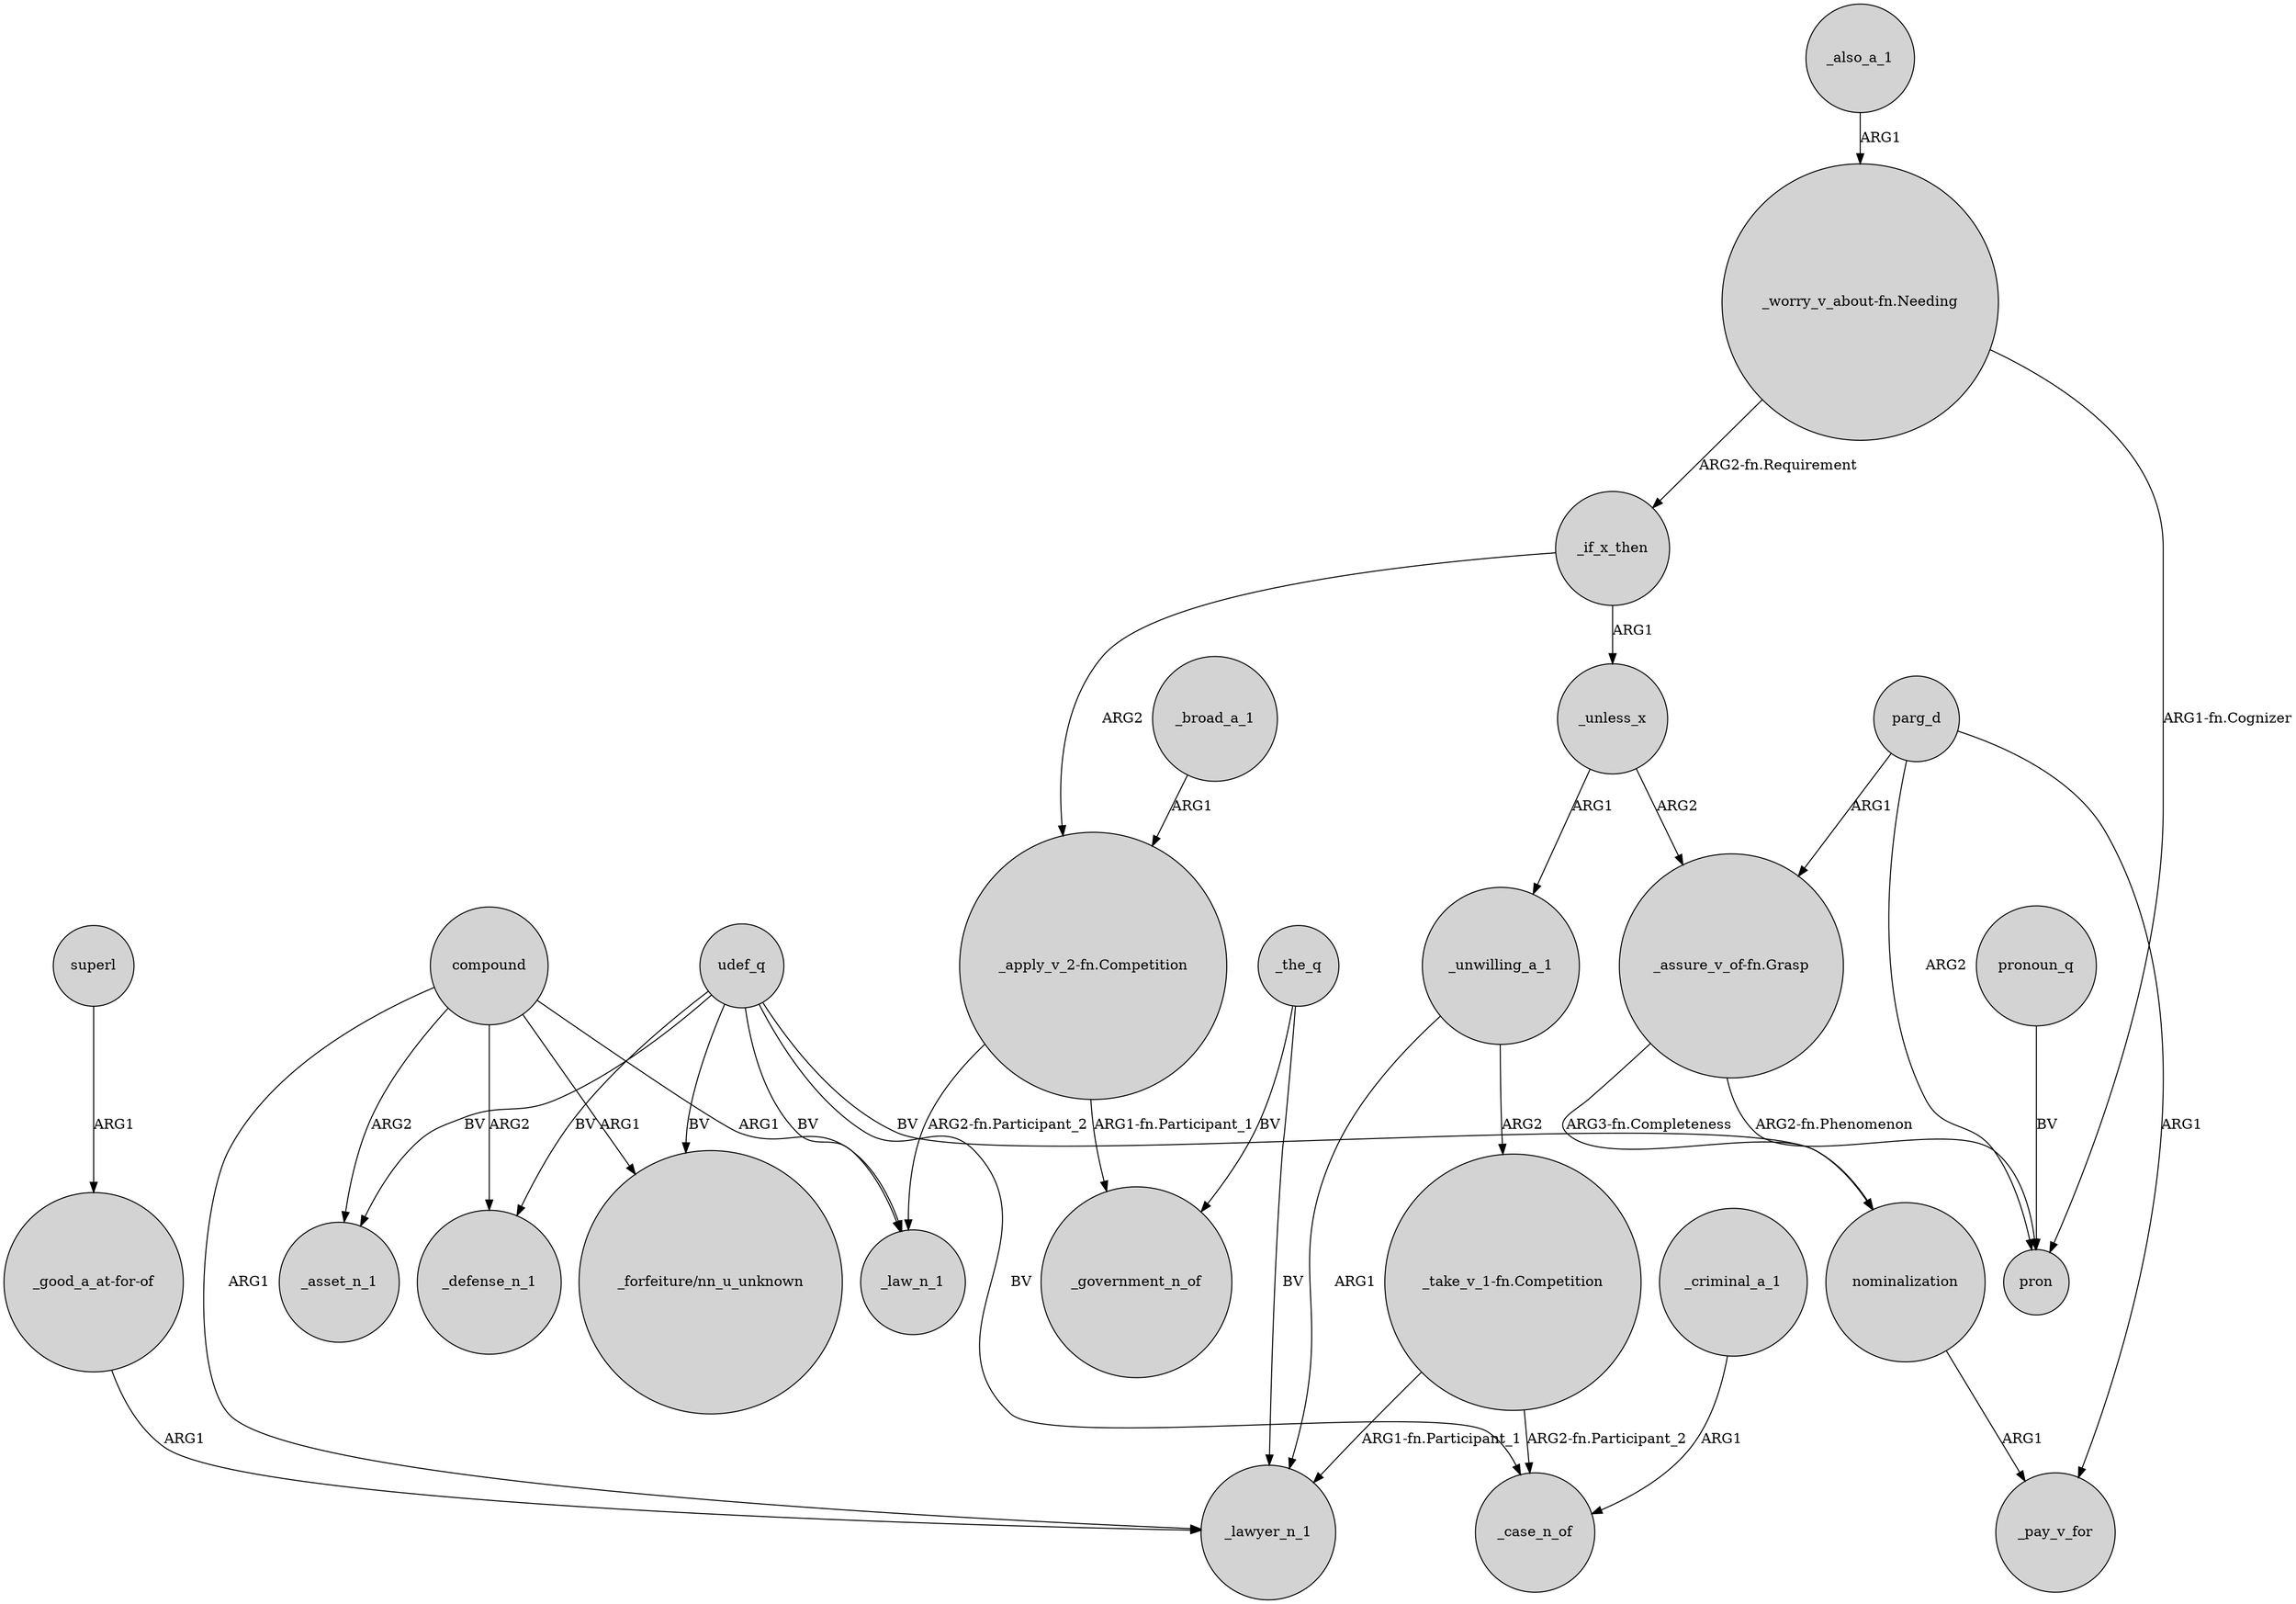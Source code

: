digraph {
	node [shape=circle style=filled]
	_the_q -> _lawyer_n_1 [label=BV]
	"_apply_v_2-fn.Competition" -> _government_n_of [label="ARG1-fn.Participant_1"]
	superl -> "_good_a_at-for-of" [label=ARG1]
	_broad_a_1 -> "_apply_v_2-fn.Competition" [label=ARG1]
	compound -> _asset_n_1 [label=ARG2]
	parg_d -> "_assure_v_of-fn.Grasp" [label=ARG1]
	_also_a_1 -> "_worry_v_about-fn.Needing" [label=ARG1]
	_unless_x -> "_assure_v_of-fn.Grasp" [label=ARG2]
	"_assure_v_of-fn.Grasp" -> pron [label="ARG2-fn.Phenomenon"]
	parg_d -> pron [label=ARG2]
	udef_q -> nominalization [label=BV]
	udef_q -> _case_n_of [label=BV]
	"_apply_v_2-fn.Competition" -> _law_n_1 [label="ARG2-fn.Participant_2"]
	udef_q -> _defense_n_1 [label=BV]
	udef_q -> _asset_n_1 [label=BV]
	"_assure_v_of-fn.Grasp" -> nominalization [label="ARG3-fn.Completeness"]
	"_take_v_1-fn.Competition" -> _case_n_of [label="ARG2-fn.Participant_2"]
	parg_d -> _pay_v_for [label=ARG1]
	pronoun_q -> pron [label=BV]
	_if_x_then -> _unless_x [label=ARG1]
	_if_x_then -> "_apply_v_2-fn.Competition" [label=ARG2]
	"_good_a_at-for-of" -> _lawyer_n_1 [label=ARG1]
	"_worry_v_about-fn.Needing" -> _if_x_then [label="ARG2-fn.Requirement"]
	_unwilling_a_1 -> "_take_v_1-fn.Competition" [label=ARG2]
	"_take_v_1-fn.Competition" -> _lawyer_n_1 [label="ARG1-fn.Participant_1"]
	_the_q -> _government_n_of [label=BV]
	udef_q -> "_forfeiture/nn_u_unknown" [label=BV]
	compound -> _lawyer_n_1 [label=ARG1]
	"_worry_v_about-fn.Needing" -> pron [label="ARG1-fn.Cognizer"]
	compound -> _law_n_1 [label=ARG1]
	compound -> _defense_n_1 [label=ARG2]
	_unless_x -> _unwilling_a_1 [label=ARG1]
	udef_q -> _law_n_1 [label=BV]
	_unwilling_a_1 -> _lawyer_n_1 [label=ARG1]
	compound -> "_forfeiture/nn_u_unknown" [label=ARG1]
	_criminal_a_1 -> _case_n_of [label=ARG1]
	nominalization -> _pay_v_for [label=ARG1]
}
